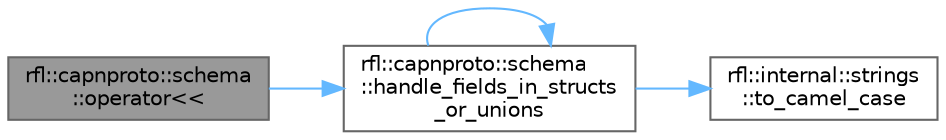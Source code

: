 digraph "rfl::capnproto::schema::operator&lt;&lt;"
{
 // LATEX_PDF_SIZE
  bgcolor="transparent";
  edge [fontname=Helvetica,fontsize=10,labelfontname=Helvetica,labelfontsize=10];
  node [fontname=Helvetica,fontsize=10,shape=box,height=0.2,width=0.4];
  rankdir="LR";
  Node1 [id="Node000001",label="rfl::capnproto::schema\l::operator\<\<",height=0.2,width=0.4,color="gray40", fillcolor="grey60", style="filled", fontcolor="black",tooltip=" "];
  Node1 -> Node2 [id="edge4_Node000001_Node000002",color="steelblue1",style="solid",tooltip=" "];
  Node2 [id="Node000002",label="rfl::capnproto::schema\l::handle_fields_in_structs\l_or_unions",height=0.2,width=0.4,color="grey40", fillcolor="white", style="filled",URL="$namespacerfl_1_1capnproto_1_1schema.html#a43281c0ff5c67536d69057e54d365289",tooltip=" "];
  Node2 -> Node2 [id="edge5_Node000002_Node000002",color="steelblue1",style="solid",tooltip=" "];
  Node2 -> Node3 [id="edge6_Node000002_Node000003",color="steelblue1",style="solid",tooltip=" "];
  Node3 [id="Node000003",label="rfl::internal::strings\l::to_camel_case",height=0.2,width=0.4,color="grey40", fillcolor="white", style="filled",URL="$namespacerfl_1_1internal_1_1strings.html#a6d60470767f862689b22996eff4e40ad",tooltip="Transforms the string to camel case."];
}
